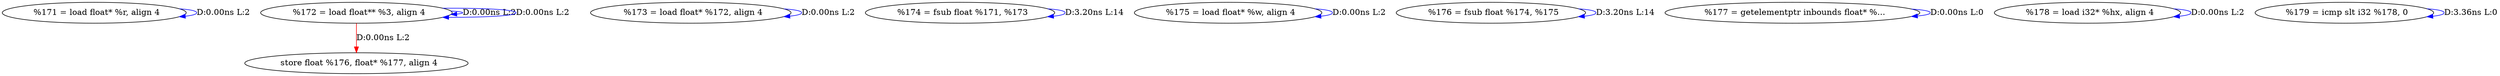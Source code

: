 digraph {
Node0x2e20470[label="  %171 = load float* %r, align 4"];
Node0x2e20470 -> Node0x2e20470[label="D:0.00ns L:2",color=blue];
Node0x2e20550[label="  %172 = load float** %3, align 4"];
Node0x2e20550 -> Node0x2e20550[label="D:0.00ns L:2",color=blue];
Node0x2e20550 -> Node0x2e20550[label="D:0.00ns L:2",color=blue];
Node0x2e20a90[label="  store float %176, float* %177, align 4"];
Node0x2e20550 -> Node0x2e20a90[label="D:0.00ns L:2",color=red];
Node0x2e20630[label="  %173 = load float* %172, align 4"];
Node0x2e20630 -> Node0x2e20630[label="D:0.00ns L:2",color=blue];
Node0x2e20710[label="  %174 = fsub float %171, %173"];
Node0x2e20710 -> Node0x2e20710[label="D:3.20ns L:14",color=blue];
Node0x2e207f0[label="  %175 = load float* %w, align 4"];
Node0x2e207f0 -> Node0x2e207f0[label="D:0.00ns L:2",color=blue];
Node0x2e208d0[label="  %176 = fsub float %174, %175"];
Node0x2e208d0 -> Node0x2e208d0[label="D:3.20ns L:14",color=blue];
Node0x2e209b0[label="  %177 = getelementptr inbounds float* %..."];
Node0x2e209b0 -> Node0x2e209b0[label="D:0.00ns L:0",color=blue];
Node0x2e20b70[label="  %178 = load i32* %hx, align 4"];
Node0x2e20b70 -> Node0x2e20b70[label="D:0.00ns L:2",color=blue];
Node0x2e20c50[label="  %179 = icmp slt i32 %178, 0"];
Node0x2e20c50 -> Node0x2e20c50[label="D:3.36ns L:0",color=blue];
}
